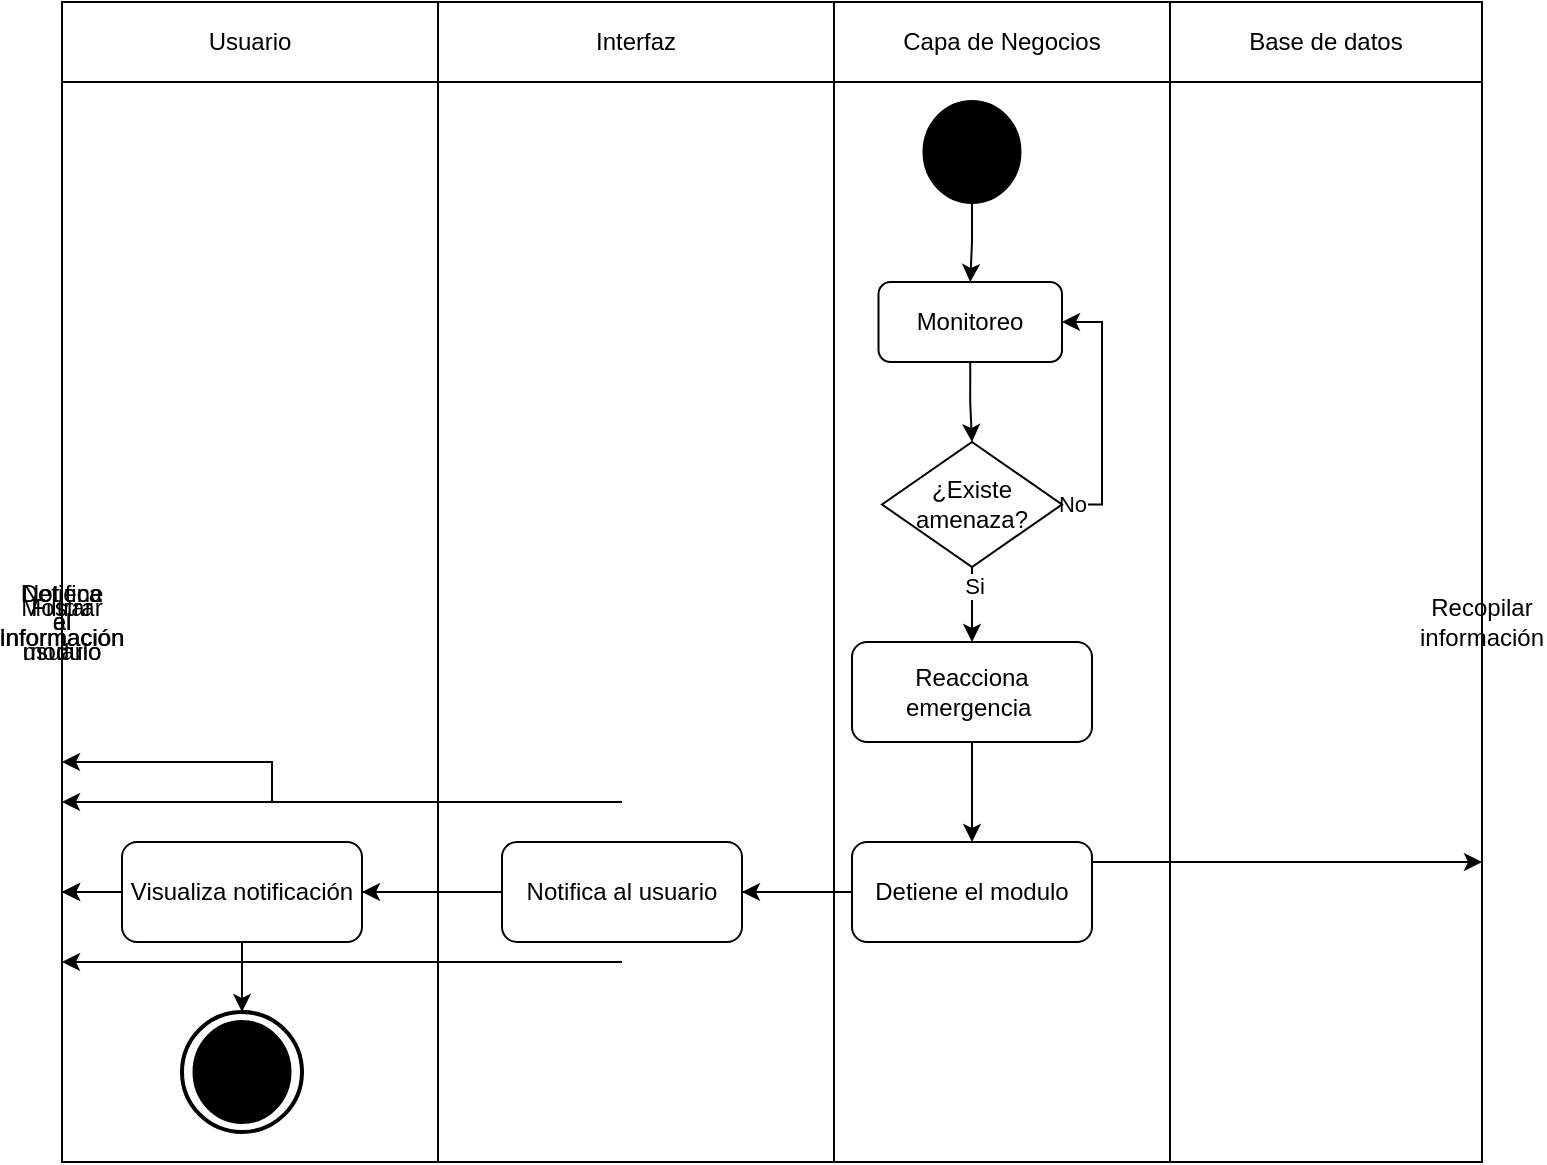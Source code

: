 <mxfile version="24.7.14">
  <diagram name="Página-1" id="bamVa_0NoXlc-tf__FN4">
    <mxGraphModel grid="1" page="1" gridSize="10" guides="1" tooltips="1" connect="1" arrows="1" fold="1" pageScale="1" pageWidth="827" pageHeight="1169" math="0" shadow="0">
      <root>
        <mxCell id="0" />
        <mxCell id="1" parent="0" />
        <mxCell id="87OqCBBtjAjnsFlcotj2-33" value="" style="shape=table;startSize=0;container=1;collapsible=0;childLayout=tableLayout;" vertex="1" parent="1">
          <mxGeometry x="20" y="50" width="710" height="580" as="geometry" />
        </mxCell>
        <mxCell id="87OqCBBtjAjnsFlcotj2-34" value="" style="shape=tableRow;horizontal=0;startSize=0;swimlaneHead=0;swimlaneBody=0;strokeColor=inherit;top=0;left=0;bottom=0;right=0;collapsible=0;dropTarget=0;fillColor=none;points=[[0,0.5],[1,0.5]];portConstraint=eastwest;" vertex="1" parent="87OqCBBtjAjnsFlcotj2-33">
          <mxGeometry width="710" height="40" as="geometry" />
        </mxCell>
        <mxCell id="87OqCBBtjAjnsFlcotj2-35" value="Usuario" style="shape=partialRectangle;html=1;whiteSpace=wrap;connectable=0;strokeColor=inherit;overflow=hidden;fillColor=none;top=0;left=0;bottom=0;right=0;pointerEvents=1;" vertex="1" parent="87OqCBBtjAjnsFlcotj2-34">
          <mxGeometry width="188" height="40" as="geometry">
            <mxRectangle width="188" height="40" as="alternateBounds" />
          </mxGeometry>
        </mxCell>
        <mxCell id="87OqCBBtjAjnsFlcotj2-36" value="Interfaz" style="shape=partialRectangle;html=1;whiteSpace=wrap;connectable=0;strokeColor=inherit;overflow=hidden;fillColor=none;top=0;left=0;bottom=0;right=0;pointerEvents=1;" vertex="1" parent="87OqCBBtjAjnsFlcotj2-34">
          <mxGeometry x="188" width="198" height="40" as="geometry">
            <mxRectangle width="198" height="40" as="alternateBounds" />
          </mxGeometry>
        </mxCell>
        <mxCell id="87OqCBBtjAjnsFlcotj2-37" value="Capa de Negocios" style="shape=partialRectangle;html=1;whiteSpace=wrap;connectable=0;strokeColor=inherit;overflow=hidden;fillColor=none;top=0;left=0;bottom=0;right=0;pointerEvents=1;" vertex="1" parent="87OqCBBtjAjnsFlcotj2-34">
          <mxGeometry x="386" width="168" height="40" as="geometry">
            <mxRectangle width="168" height="40" as="alternateBounds" />
          </mxGeometry>
        </mxCell>
        <mxCell id="87OqCBBtjAjnsFlcotj2-38" value="Base de datos" style="shape=partialRectangle;html=1;whiteSpace=wrap;connectable=0;strokeColor=inherit;overflow=hidden;fillColor=none;top=0;left=0;bottom=0;right=0;pointerEvents=1;" vertex="1" parent="87OqCBBtjAjnsFlcotj2-34">
          <mxGeometry x="554" width="156" height="40" as="geometry">
            <mxRectangle width="156" height="40" as="alternateBounds" />
          </mxGeometry>
        </mxCell>
        <mxCell id="87OqCBBtjAjnsFlcotj2-39" value="" style="shape=tableRow;horizontal=0;startSize=0;swimlaneHead=0;swimlaneBody=0;strokeColor=inherit;top=0;left=0;bottom=0;right=0;collapsible=0;dropTarget=0;fillColor=none;points=[[0,0.5],[1,0.5]];portConstraint=eastwest;" vertex="1" parent="87OqCBBtjAjnsFlcotj2-33">
          <mxGeometry y="40" width="710" height="540" as="geometry" />
        </mxCell>
        <mxCell id="87OqCBBtjAjnsFlcotj2-40" value="" style="shape=partialRectangle;html=1;whiteSpace=wrap;connectable=0;strokeColor=inherit;overflow=hidden;fillColor=none;top=0;left=0;bottom=0;right=0;pointerEvents=1;" vertex="1" parent="87OqCBBtjAjnsFlcotj2-39">
          <mxGeometry width="188" height="540" as="geometry">
            <mxRectangle width="188" height="540" as="alternateBounds" />
          </mxGeometry>
        </mxCell>
        <mxCell id="87OqCBBtjAjnsFlcotj2-41" value="" style="shape=partialRectangle;html=1;whiteSpace=wrap;connectable=0;strokeColor=inherit;overflow=hidden;fillColor=none;top=0;left=0;bottom=0;right=0;pointerEvents=1;" vertex="1" parent="87OqCBBtjAjnsFlcotj2-39">
          <mxGeometry x="188" width="198" height="540" as="geometry">
            <mxRectangle width="198" height="540" as="alternateBounds" />
          </mxGeometry>
        </mxCell>
        <mxCell id="87OqCBBtjAjnsFlcotj2-42" value="" style="shape=partialRectangle;html=1;whiteSpace=wrap;connectable=0;strokeColor=inherit;overflow=hidden;fillColor=none;top=0;left=0;bottom=0;right=0;pointerEvents=1;" vertex="1" parent="87OqCBBtjAjnsFlcotj2-39">
          <mxGeometry x="386" width="168" height="540" as="geometry">
            <mxRectangle width="168" height="540" as="alternateBounds" />
          </mxGeometry>
        </mxCell>
        <mxCell id="87OqCBBtjAjnsFlcotj2-43" value="" style="shape=partialRectangle;html=1;whiteSpace=wrap;connectable=0;strokeColor=inherit;overflow=hidden;fillColor=none;top=0;left=0;bottom=0;right=0;pointerEvents=1;" vertex="1" parent="87OqCBBtjAjnsFlcotj2-39">
          <mxGeometry x="554" width="156" height="540" as="geometry">
            <mxRectangle width="156" height="540" as="alternateBounds" />
          </mxGeometry>
        </mxCell>
        <mxCell id="87OqCBBtjAjnsFlcotj2-67" value="Recopilar información" style="rounded=1;whiteSpace=wrap;html=1;" vertex="1" parent="87OqCBBtjAjnsFlcotj2-39">
          <mxGeometry x="710" height="540" as="geometry">
            <mxRectangle width="NaN" height="540" as="alternateBounds" />
          </mxGeometry>
        </mxCell>
        <mxCell id="87OqCBBtjAjnsFlcotj2-71" value="Mostrar información" style="rounded=1;whiteSpace=wrap;html=1;" vertex="1" parent="87OqCBBtjAjnsFlcotj2-39">
          <mxGeometry height="540" as="geometry">
            <mxRectangle width="NaN" height="540" as="alternateBounds" />
          </mxGeometry>
        </mxCell>
        <mxCell id="87OqCBBtjAjnsFlcotj2-75" value="Filtrar Información" style="rounded=1;whiteSpace=wrap;html=1;" vertex="1" parent="87OqCBBtjAjnsFlcotj2-39">
          <mxGeometry height="540" as="geometry">
            <mxRectangle width="NaN" height="540" as="alternateBounds" />
          </mxGeometry>
        </mxCell>
        <mxCell id="87OqCBBtjAjnsFlcotj2-80" value="" style="rhombus;whiteSpace=wrap;html=1;rounded=1;" vertex="1" parent="87OqCBBtjAjnsFlcotj2-39">
          <mxGeometry height="540" as="geometry">
            <mxRectangle width="NaN" height="540" as="alternateBounds" />
          </mxGeometry>
        </mxCell>
        <mxCell id="MqVedQMIPtXj0oAbWhY8-12" value="Detiene el modulo" style="rounded=1;whiteSpace=wrap;html=1;" vertex="1" parent="87OqCBBtjAjnsFlcotj2-39">
          <mxGeometry height="540" as="geometry">
            <mxRectangle width="NaN" height="540" as="alternateBounds" />
          </mxGeometry>
        </mxCell>
        <mxCell id="MqVedQMIPtXj0oAbWhY8-16" value="Notifica al usuario" style="rounded=1;whiteSpace=wrap;html=1;" vertex="1" parent="87OqCBBtjAjnsFlcotj2-39">
          <mxGeometry height="540" as="geometry">
            <mxRectangle width="NaN" height="540" as="alternateBounds" />
          </mxGeometry>
        </mxCell>
        <mxCell id="MqVedQMIPtXj0oAbWhY8-2" style="edgeStyle=orthogonalEdgeStyle;rounded=0;orthogonalLoop=1;jettySize=auto;html=1;exitX=0.5;exitY=1;exitDx=0;exitDy=0;entryX=0.5;entryY=0;entryDx=0;entryDy=0;" edge="1" parent="1" source="87OqCBBtjAjnsFlcotj2-47" target="87OqCBBtjAjnsFlcotj2-53">
          <mxGeometry relative="1" as="geometry" />
        </mxCell>
        <mxCell id="87OqCBBtjAjnsFlcotj2-47" value="Monitoreo" style="rounded=1;whiteSpace=wrap;html=1;" vertex="1" parent="1">
          <mxGeometry x="428.25" y="190" width="91.75" height="40" as="geometry" />
        </mxCell>
        <mxCell id="MqVedQMIPtXj0oAbWhY8-9" style="edgeStyle=orthogonalEdgeStyle;rounded=0;orthogonalLoop=1;jettySize=auto;html=1;exitX=0.5;exitY=1;exitDx=0;exitDy=0;" edge="1" parent="1" source="87OqCBBtjAjnsFlcotj2-49" target="MqVedQMIPtXj0oAbWhY8-8">
          <mxGeometry relative="1" as="geometry" />
        </mxCell>
        <mxCell id="87OqCBBtjAjnsFlcotj2-49" value="Reacciona emergencia&amp;nbsp;" style="rounded=1;whiteSpace=wrap;html=1;" vertex="1" parent="1">
          <mxGeometry x="415" y="370" width="120" height="50" as="geometry" />
        </mxCell>
        <mxCell id="MqVedQMIPtXj0oAbWhY8-3" style="edgeStyle=orthogonalEdgeStyle;rounded=0;orthogonalLoop=1;jettySize=auto;html=1;exitX=1;exitY=0.5;exitDx=0;exitDy=0;entryX=1;entryY=0.5;entryDx=0;entryDy=0;" edge="1" parent="1" source="87OqCBBtjAjnsFlcotj2-53" target="87OqCBBtjAjnsFlcotj2-47">
          <mxGeometry relative="1" as="geometry" />
        </mxCell>
        <mxCell id="MqVedQMIPtXj0oAbWhY8-4" value="No" style="edgeLabel;html=1;align=center;verticalAlign=middle;resizable=0;points=[];" vertex="1" connectable="0" parent="MqVedQMIPtXj0oAbWhY8-3">
          <mxGeometry x="-0.924" y="1" relative="1" as="geometry">
            <mxPoint as="offset" />
          </mxGeometry>
        </mxCell>
        <mxCell id="MqVedQMIPtXj0oAbWhY8-5" style="edgeStyle=orthogonalEdgeStyle;rounded=0;orthogonalLoop=1;jettySize=auto;html=1;exitX=0.5;exitY=1;exitDx=0;exitDy=0;" edge="1" parent="1" source="87OqCBBtjAjnsFlcotj2-53" target="87OqCBBtjAjnsFlcotj2-49">
          <mxGeometry relative="1" as="geometry" />
        </mxCell>
        <mxCell id="MqVedQMIPtXj0oAbWhY8-6" value="Si" style="edgeLabel;html=1;align=center;verticalAlign=middle;resizable=0;points=[];" vertex="1" connectable="0" parent="MqVedQMIPtXj0oAbWhY8-5">
          <mxGeometry x="-0.635" y="1" relative="1" as="geometry">
            <mxPoint y="1" as="offset" />
          </mxGeometry>
        </mxCell>
        <mxCell id="87OqCBBtjAjnsFlcotj2-53" value="¿Existe amenaza?" style="rhombus;whiteSpace=wrap;html=1;" vertex="1" parent="1">
          <mxGeometry x="430" y="270" width="90" height="62.5" as="geometry" />
        </mxCell>
        <mxCell id="87OqCBBtjAjnsFlcotj2-68" value="" style="edgeStyle=orthogonalEdgeStyle;rounded=0;orthogonalLoop=1;jettySize=auto;html=1;" edge="1" parent="1" target="87OqCBBtjAjnsFlcotj2-67">
          <mxGeometry relative="1" as="geometry">
            <mxPoint x="530" y="480" as="sourcePoint" />
          </mxGeometry>
        </mxCell>
        <mxCell id="87OqCBBtjAjnsFlcotj2-72" value="" style="edgeStyle=orthogonalEdgeStyle;rounded=0;orthogonalLoop=1;jettySize=auto;html=1;" edge="1" parent="1" target="87OqCBBtjAjnsFlcotj2-71">
          <mxGeometry relative="1" as="geometry">
            <mxPoint x="300" y="450" as="sourcePoint" />
          </mxGeometry>
        </mxCell>
        <mxCell id="87OqCBBtjAjnsFlcotj2-76" value="" style="edgeStyle=orthogonalEdgeStyle;rounded=0;orthogonalLoop=1;jettySize=auto;html=1;" edge="1" parent="1" target="87OqCBBtjAjnsFlcotj2-75">
          <mxGeometry relative="1" as="geometry">
            <mxPoint x="125" y="450" as="sourcePoint" />
            <Array as="points">
              <mxPoint x="125" y="430" />
            </Array>
          </mxGeometry>
        </mxCell>
        <mxCell id="87OqCBBtjAjnsFlcotj2-81" value="" style="edgeStyle=orthogonalEdgeStyle;rounded=0;orthogonalLoop=1;jettySize=auto;html=1;" edge="1" parent="1" target="87OqCBBtjAjnsFlcotj2-80">
          <mxGeometry relative="1" as="geometry">
            <mxPoint x="300" y="530" as="sourcePoint" />
          </mxGeometry>
        </mxCell>
        <mxCell id="MqVedQMIPtXj0oAbWhY8-1" style="edgeStyle=orthogonalEdgeStyle;rounded=0;orthogonalLoop=1;jettySize=auto;html=1;exitX=0.5;exitY=1;exitDx=0;exitDy=0;exitPerimeter=0;entryX=0.5;entryY=0;entryDx=0;entryDy=0;" edge="1" parent="1" source="87OqCBBtjAjnsFlcotj2-95" target="87OqCBBtjAjnsFlcotj2-47">
          <mxGeometry relative="1" as="geometry" />
        </mxCell>
        <mxCell id="87OqCBBtjAjnsFlcotj2-95" value="" style="strokeWidth=2;html=1;shape=mxgraph.flowchart.start_2;whiteSpace=wrap;fillColor=#000000;" vertex="1" parent="1">
          <mxGeometry x="451.25" y="100" width="47.5" height="50" as="geometry" />
        </mxCell>
        <mxCell id="87OqCBBtjAjnsFlcotj2-106" value="" style="strokeWidth=2;html=1;shape=mxgraph.flowchart.start_2;whiteSpace=wrap;" vertex="1" parent="1">
          <mxGeometry x="80" y="555" width="60" height="60" as="geometry" />
        </mxCell>
        <mxCell id="87OqCBBtjAjnsFlcotj2-108" value="" style="strokeWidth=2;html=1;shape=mxgraph.flowchart.start_2;whiteSpace=wrap;fillColor=#000000;" vertex="1" parent="1">
          <mxGeometry x="86.25" y="560" width="47.5" height="50" as="geometry" />
        </mxCell>
        <mxCell id="MqVedQMIPtXj0oAbWhY8-13" value="" style="edgeStyle=orthogonalEdgeStyle;rounded=0;orthogonalLoop=1;jettySize=auto;html=1;" edge="1" parent="1" source="MqVedQMIPtXj0oAbWhY8-8" target="MqVedQMIPtXj0oAbWhY8-12">
          <mxGeometry relative="1" as="geometry" />
        </mxCell>
        <mxCell id="MqVedQMIPtXj0oAbWhY8-15" value="" style="edgeStyle=orthogonalEdgeStyle;rounded=0;orthogonalLoop=1;jettySize=auto;html=1;" edge="1" parent="1" source="MqVedQMIPtXj0oAbWhY8-8" target="MqVedQMIPtXj0oAbWhY8-14">
          <mxGeometry relative="1" as="geometry" />
        </mxCell>
        <mxCell id="MqVedQMIPtXj0oAbWhY8-8" value="Detiene el modulo" style="rounded=1;whiteSpace=wrap;html=1;" vertex="1" parent="1">
          <mxGeometry x="415" y="470" width="120" height="50" as="geometry" />
        </mxCell>
        <mxCell id="MqVedQMIPtXj0oAbWhY8-17" value="" style="edgeStyle=orthogonalEdgeStyle;rounded=0;orthogonalLoop=1;jettySize=auto;html=1;" edge="1" parent="1" source="MqVedQMIPtXj0oAbWhY8-14" target="MqVedQMIPtXj0oAbWhY8-16">
          <mxGeometry relative="1" as="geometry" />
        </mxCell>
        <mxCell id="MqVedQMIPtXj0oAbWhY8-19" value="" style="edgeStyle=orthogonalEdgeStyle;rounded=0;orthogonalLoop=1;jettySize=auto;html=1;exitX=0;exitY=0.5;exitDx=0;exitDy=0;" edge="1" parent="1" source="MqVedQMIPtXj0oAbWhY8-14" target="MqVedQMIPtXj0oAbWhY8-18">
          <mxGeometry relative="1" as="geometry">
            <mxPoint x="225" y="495" as="sourcePoint" />
          </mxGeometry>
        </mxCell>
        <mxCell id="MqVedQMIPtXj0oAbWhY8-14" value="Notifica al usuario" style="rounded=1;whiteSpace=wrap;html=1;" vertex="1" parent="1">
          <mxGeometry x="240" y="470" width="120" height="50" as="geometry" />
        </mxCell>
        <mxCell id="MqVedQMIPtXj0oAbWhY8-18" value="Visualiza notificación" style="rounded=1;whiteSpace=wrap;html=1;" vertex="1" parent="1">
          <mxGeometry x="50" y="470" width="120" height="50" as="geometry" />
        </mxCell>
        <mxCell id="MqVedQMIPtXj0oAbWhY8-21" style="edgeStyle=orthogonalEdgeStyle;rounded=0;orthogonalLoop=1;jettySize=auto;html=1;exitX=0.5;exitY=1;exitDx=0;exitDy=0;entryX=0.5;entryY=0;entryDx=0;entryDy=0;entryPerimeter=0;" edge="1" parent="1" source="MqVedQMIPtXj0oAbWhY8-18" target="87OqCBBtjAjnsFlcotj2-106">
          <mxGeometry relative="1" as="geometry" />
        </mxCell>
      </root>
    </mxGraphModel>
  </diagram>
</mxfile>
